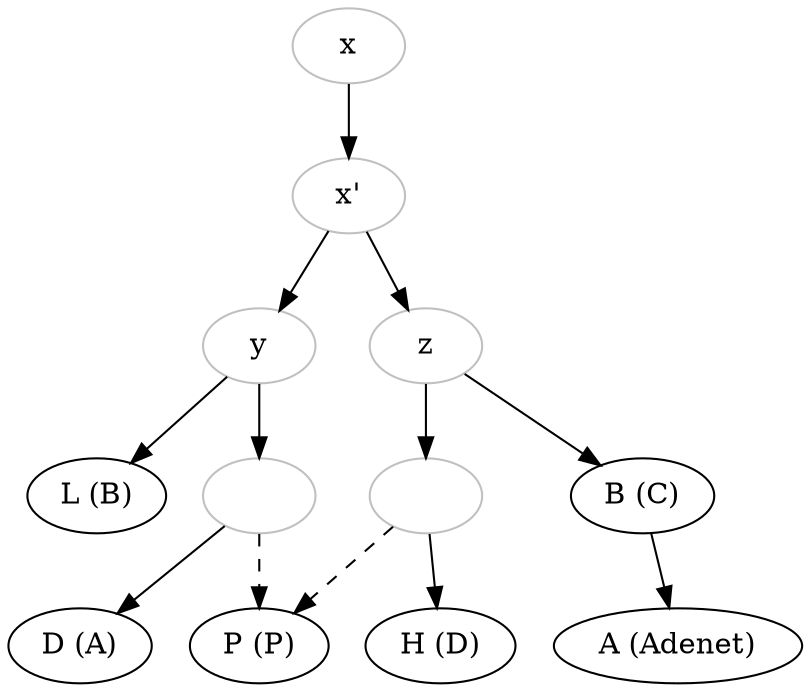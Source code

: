digraph {
    x[color="grey"];
    xprime[label="x'", color="grey"];
    y[color="grey"];
    z[color="grey"];
    D[label="D (A)"];
    L[label="L (B)"];
    H[label="H (D)"];
    B[label="B (C)"];
    A[label="A (Adenet)"];
    P[label="P (P)"];
    1[label="", color="grey"];
    2[label="", color="grey"];

    x->xprime;
    xprime->y;
    y->1;
    1->D;
    y->L;
    xprime->z;
    z->2;
    2->H;
    z->B;
    B->A;
    1->P[style="dashed"];
    2->P[style="dashed"];

    /*Very weird on P, where to anchor it ? I have anchored it 
    according to the discussion in the main text, that gives common errors 
    DP (sometimes DLP) as well as HP (sometimes BHP) --- [JBC].*/

}
